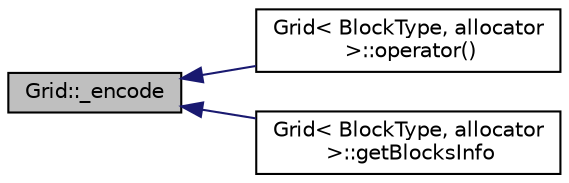digraph "Grid::_encode"
{
  edge [fontname="Helvetica",fontsize="10",labelfontname="Helvetica",labelfontsize="10"];
  node [fontname="Helvetica",fontsize="10",shape=record];
  rankdir="LR";
  Node1 [label="Grid::_encode",height=0.2,width=0.4,color="black", fillcolor="grey75", style="filled", fontcolor="black"];
  Node1 -> Node2 [dir="back",color="midnightblue",fontsize="10",style="solid"];
  Node2 [label="Grid\< BlockType, allocator\l \>::operator()",height=0.2,width=0.4,color="black", fillcolor="white", style="filled",URL="$class_grid.html#a04a6717ea6f8eb51607eaeaba2127055"];
  Node1 -> Node3 [dir="back",color="midnightblue",fontsize="10",style="solid"];
  Node3 [label="Grid\< BlockType, allocator\l \>::getBlocksInfo",height=0.2,width=0.4,color="black", fillcolor="white", style="filled",URL="$class_grid.html#a39aa8cb7fad1abcfe40fdd77d9b72d8a"];
}
